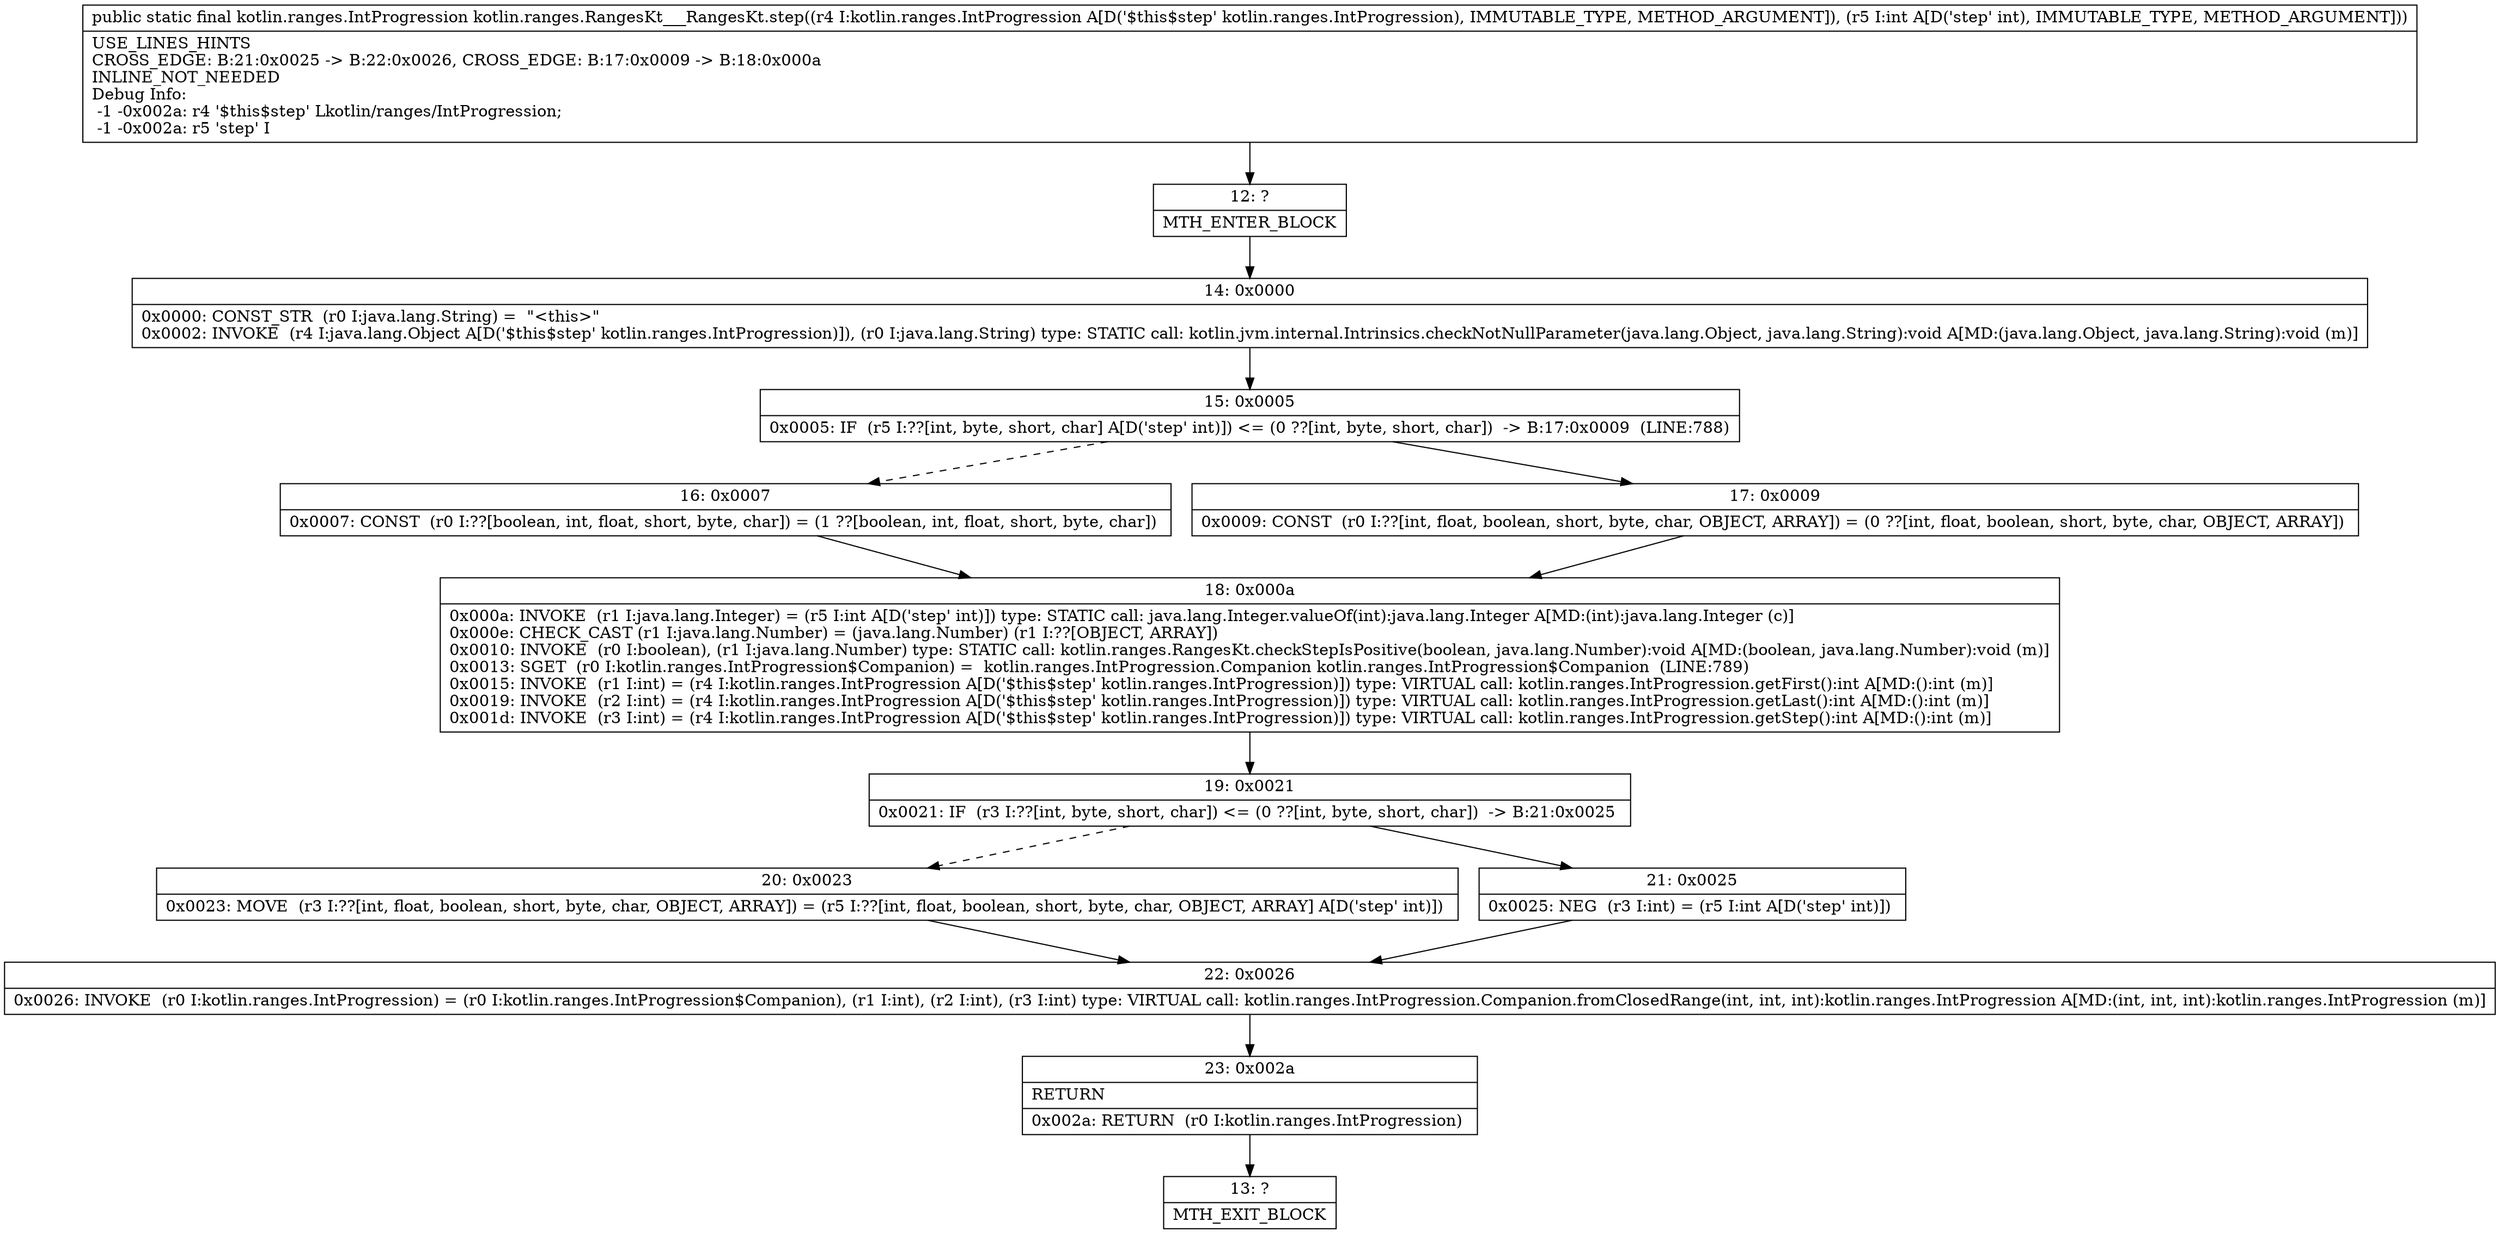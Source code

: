 digraph "CFG forkotlin.ranges.RangesKt___RangesKt.step(Lkotlin\/ranges\/IntProgression;I)Lkotlin\/ranges\/IntProgression;" {
Node_12 [shape=record,label="{12\:\ ?|MTH_ENTER_BLOCK\l}"];
Node_14 [shape=record,label="{14\:\ 0x0000|0x0000: CONST_STR  (r0 I:java.lang.String) =  \"\<this\>\" \l0x0002: INVOKE  (r4 I:java.lang.Object A[D('$this$step' kotlin.ranges.IntProgression)]), (r0 I:java.lang.String) type: STATIC call: kotlin.jvm.internal.Intrinsics.checkNotNullParameter(java.lang.Object, java.lang.String):void A[MD:(java.lang.Object, java.lang.String):void (m)]\l}"];
Node_15 [shape=record,label="{15\:\ 0x0005|0x0005: IF  (r5 I:??[int, byte, short, char] A[D('step' int)]) \<= (0 ??[int, byte, short, char])  \-\> B:17:0x0009  (LINE:788)\l}"];
Node_16 [shape=record,label="{16\:\ 0x0007|0x0007: CONST  (r0 I:??[boolean, int, float, short, byte, char]) = (1 ??[boolean, int, float, short, byte, char]) \l}"];
Node_18 [shape=record,label="{18\:\ 0x000a|0x000a: INVOKE  (r1 I:java.lang.Integer) = (r5 I:int A[D('step' int)]) type: STATIC call: java.lang.Integer.valueOf(int):java.lang.Integer A[MD:(int):java.lang.Integer (c)]\l0x000e: CHECK_CAST (r1 I:java.lang.Number) = (java.lang.Number) (r1 I:??[OBJECT, ARRAY]) \l0x0010: INVOKE  (r0 I:boolean), (r1 I:java.lang.Number) type: STATIC call: kotlin.ranges.RangesKt.checkStepIsPositive(boolean, java.lang.Number):void A[MD:(boolean, java.lang.Number):void (m)]\l0x0013: SGET  (r0 I:kotlin.ranges.IntProgression$Companion) =  kotlin.ranges.IntProgression.Companion kotlin.ranges.IntProgression$Companion  (LINE:789)\l0x0015: INVOKE  (r1 I:int) = (r4 I:kotlin.ranges.IntProgression A[D('$this$step' kotlin.ranges.IntProgression)]) type: VIRTUAL call: kotlin.ranges.IntProgression.getFirst():int A[MD:():int (m)]\l0x0019: INVOKE  (r2 I:int) = (r4 I:kotlin.ranges.IntProgression A[D('$this$step' kotlin.ranges.IntProgression)]) type: VIRTUAL call: kotlin.ranges.IntProgression.getLast():int A[MD:():int (m)]\l0x001d: INVOKE  (r3 I:int) = (r4 I:kotlin.ranges.IntProgression A[D('$this$step' kotlin.ranges.IntProgression)]) type: VIRTUAL call: kotlin.ranges.IntProgression.getStep():int A[MD:():int (m)]\l}"];
Node_19 [shape=record,label="{19\:\ 0x0021|0x0021: IF  (r3 I:??[int, byte, short, char]) \<= (0 ??[int, byte, short, char])  \-\> B:21:0x0025 \l}"];
Node_20 [shape=record,label="{20\:\ 0x0023|0x0023: MOVE  (r3 I:??[int, float, boolean, short, byte, char, OBJECT, ARRAY]) = (r5 I:??[int, float, boolean, short, byte, char, OBJECT, ARRAY] A[D('step' int)]) \l}"];
Node_22 [shape=record,label="{22\:\ 0x0026|0x0026: INVOKE  (r0 I:kotlin.ranges.IntProgression) = (r0 I:kotlin.ranges.IntProgression$Companion), (r1 I:int), (r2 I:int), (r3 I:int) type: VIRTUAL call: kotlin.ranges.IntProgression.Companion.fromClosedRange(int, int, int):kotlin.ranges.IntProgression A[MD:(int, int, int):kotlin.ranges.IntProgression (m)]\l}"];
Node_23 [shape=record,label="{23\:\ 0x002a|RETURN\l|0x002a: RETURN  (r0 I:kotlin.ranges.IntProgression) \l}"];
Node_13 [shape=record,label="{13\:\ ?|MTH_EXIT_BLOCK\l}"];
Node_21 [shape=record,label="{21\:\ 0x0025|0x0025: NEG  (r3 I:int) = (r5 I:int A[D('step' int)]) \l}"];
Node_17 [shape=record,label="{17\:\ 0x0009|0x0009: CONST  (r0 I:??[int, float, boolean, short, byte, char, OBJECT, ARRAY]) = (0 ??[int, float, boolean, short, byte, char, OBJECT, ARRAY]) \l}"];
MethodNode[shape=record,label="{public static final kotlin.ranges.IntProgression kotlin.ranges.RangesKt___RangesKt.step((r4 I:kotlin.ranges.IntProgression A[D('$this$step' kotlin.ranges.IntProgression), IMMUTABLE_TYPE, METHOD_ARGUMENT]), (r5 I:int A[D('step' int), IMMUTABLE_TYPE, METHOD_ARGUMENT]))  | USE_LINES_HINTS\lCROSS_EDGE: B:21:0x0025 \-\> B:22:0x0026, CROSS_EDGE: B:17:0x0009 \-\> B:18:0x000a\lINLINE_NOT_NEEDED\lDebug Info:\l  \-1 \-0x002a: r4 '$this$step' Lkotlin\/ranges\/IntProgression;\l  \-1 \-0x002a: r5 'step' I\l}"];
MethodNode -> Node_12;Node_12 -> Node_14;
Node_14 -> Node_15;
Node_15 -> Node_16[style=dashed];
Node_15 -> Node_17;
Node_16 -> Node_18;
Node_18 -> Node_19;
Node_19 -> Node_20[style=dashed];
Node_19 -> Node_21;
Node_20 -> Node_22;
Node_22 -> Node_23;
Node_23 -> Node_13;
Node_21 -> Node_22;
Node_17 -> Node_18;
}

